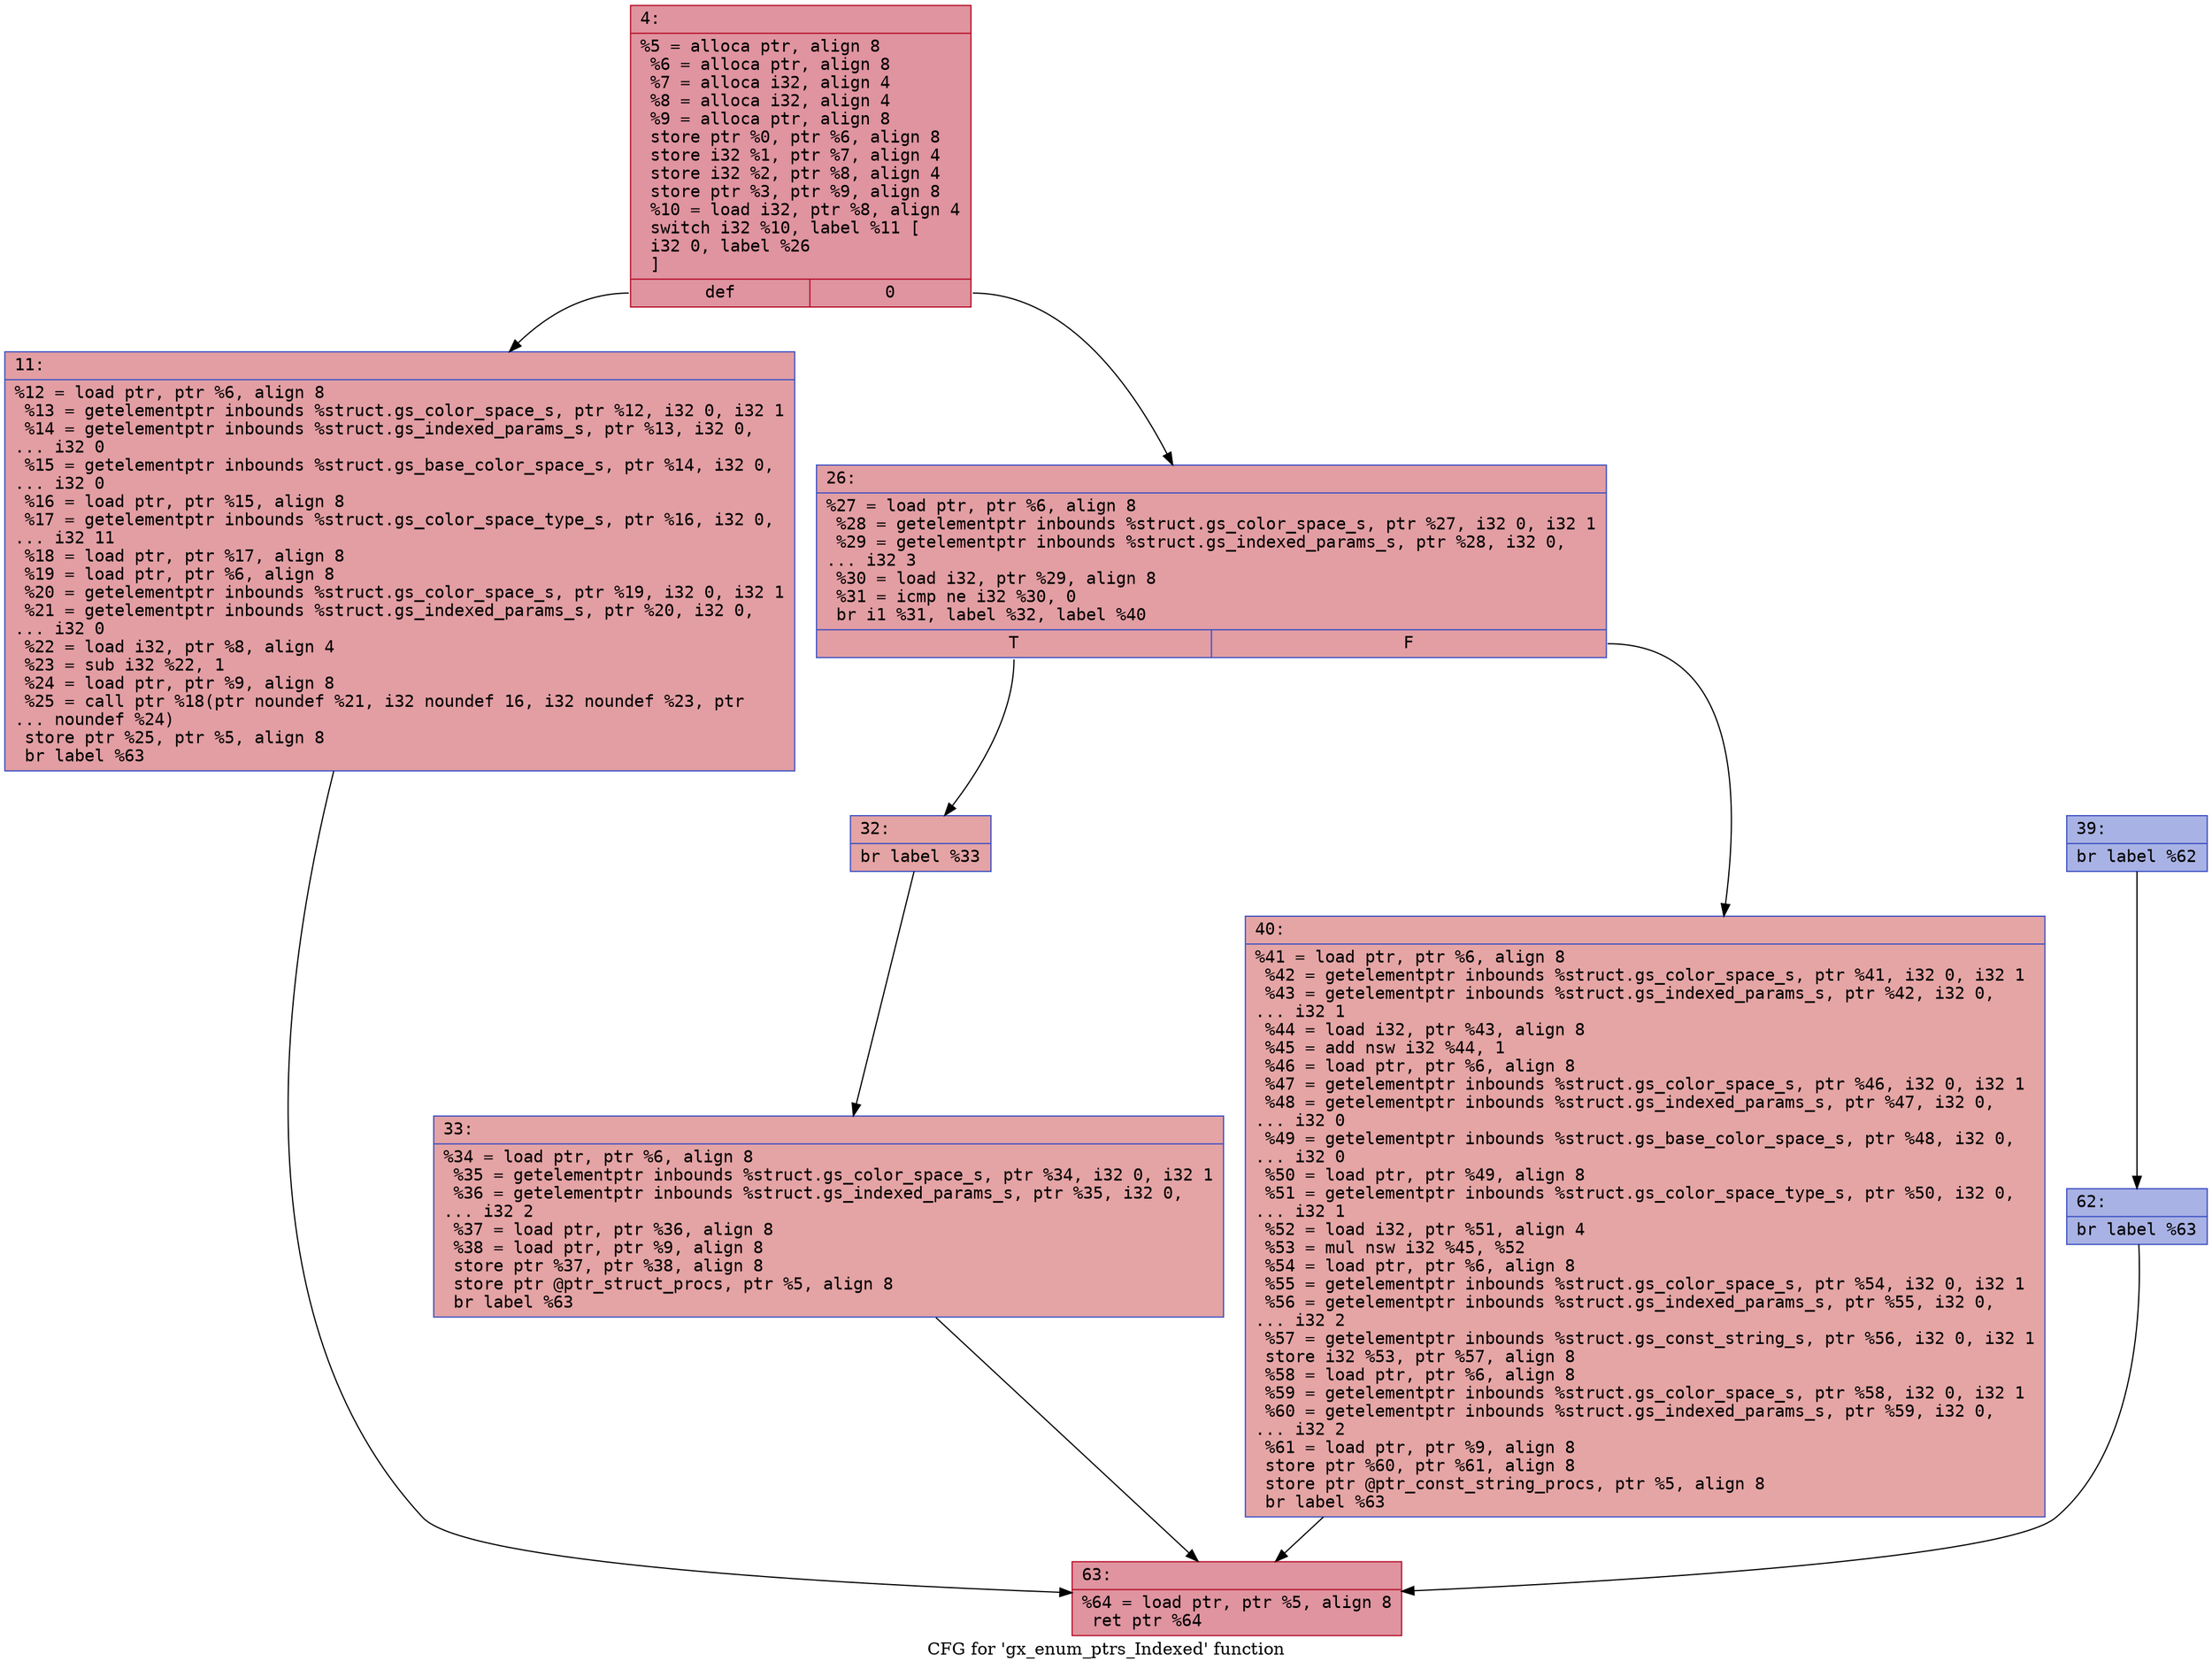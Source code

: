digraph "CFG for 'gx_enum_ptrs_Indexed' function" {
	label="CFG for 'gx_enum_ptrs_Indexed' function";

	Node0x600003885f90 [shape=record,color="#b70d28ff", style=filled, fillcolor="#b70d2870" fontname="Courier",label="{4:\l|  %5 = alloca ptr, align 8\l  %6 = alloca ptr, align 8\l  %7 = alloca i32, align 4\l  %8 = alloca i32, align 4\l  %9 = alloca ptr, align 8\l  store ptr %0, ptr %6, align 8\l  store i32 %1, ptr %7, align 4\l  store i32 %2, ptr %8, align 4\l  store ptr %3, ptr %9, align 8\l  %10 = load i32, ptr %8, align 4\l  switch i32 %10, label %11 [\l    i32 0, label %26\l  ]\l|{<s0>def|<s1>0}}"];
	Node0x600003885f90:s0 -> Node0x600003885fe0[tooltip="4 -> 11\nProbability 50.00%" ];
	Node0x600003885f90:s1 -> Node0x600003886030[tooltip="4 -> 26\nProbability 50.00%" ];
	Node0x600003885fe0 [shape=record,color="#3d50c3ff", style=filled, fillcolor="#be242e70" fontname="Courier",label="{11:\l|  %12 = load ptr, ptr %6, align 8\l  %13 = getelementptr inbounds %struct.gs_color_space_s, ptr %12, i32 0, i32 1\l  %14 = getelementptr inbounds %struct.gs_indexed_params_s, ptr %13, i32 0,\l... i32 0\l  %15 = getelementptr inbounds %struct.gs_base_color_space_s, ptr %14, i32 0,\l... i32 0\l  %16 = load ptr, ptr %15, align 8\l  %17 = getelementptr inbounds %struct.gs_color_space_type_s, ptr %16, i32 0,\l... i32 11\l  %18 = load ptr, ptr %17, align 8\l  %19 = load ptr, ptr %6, align 8\l  %20 = getelementptr inbounds %struct.gs_color_space_s, ptr %19, i32 0, i32 1\l  %21 = getelementptr inbounds %struct.gs_indexed_params_s, ptr %20, i32 0,\l... i32 0\l  %22 = load i32, ptr %8, align 4\l  %23 = sub i32 %22, 1\l  %24 = load ptr, ptr %9, align 8\l  %25 = call ptr %18(ptr noundef %21, i32 noundef 16, i32 noundef %23, ptr\l... noundef %24)\l  store ptr %25, ptr %5, align 8\l  br label %63\l}"];
	Node0x600003885fe0 -> Node0x600003886210[tooltip="11 -> 63\nProbability 100.00%" ];
	Node0x600003886030 [shape=record,color="#3d50c3ff", style=filled, fillcolor="#be242e70" fontname="Courier",label="{26:\l|  %27 = load ptr, ptr %6, align 8\l  %28 = getelementptr inbounds %struct.gs_color_space_s, ptr %27, i32 0, i32 1\l  %29 = getelementptr inbounds %struct.gs_indexed_params_s, ptr %28, i32 0,\l... i32 3\l  %30 = load i32, ptr %29, align 8\l  %31 = icmp ne i32 %30, 0\l  br i1 %31, label %32, label %40\l|{<s0>T|<s1>F}}"];
	Node0x600003886030:s0 -> Node0x600003886080[tooltip="26 -> 32\nProbability 62.50%" ];
	Node0x600003886030:s1 -> Node0x600003886170[tooltip="26 -> 40\nProbability 37.50%" ];
	Node0x600003886080 [shape=record,color="#3d50c3ff", style=filled, fillcolor="#c32e3170" fontname="Courier",label="{32:\l|  br label %33\l}"];
	Node0x600003886080 -> Node0x6000038860d0[tooltip="32 -> 33\nProbability 100.00%" ];
	Node0x6000038860d0 [shape=record,color="#3d50c3ff", style=filled, fillcolor="#c32e3170" fontname="Courier",label="{33:\l|  %34 = load ptr, ptr %6, align 8\l  %35 = getelementptr inbounds %struct.gs_color_space_s, ptr %34, i32 0, i32 1\l  %36 = getelementptr inbounds %struct.gs_indexed_params_s, ptr %35, i32 0,\l... i32 2\l  %37 = load ptr, ptr %36, align 8\l  %38 = load ptr, ptr %9, align 8\l  store ptr %37, ptr %38, align 8\l  store ptr @ptr_struct_procs, ptr %5, align 8\l  br label %63\l}"];
	Node0x6000038860d0 -> Node0x600003886210[tooltip="33 -> 63\nProbability 100.00%" ];
	Node0x600003886120 [shape=record,color="#3d50c3ff", style=filled, fillcolor="#3d50c370" fontname="Courier",label="{39:\l|  br label %62\l}"];
	Node0x600003886120 -> Node0x6000038861c0[tooltip="39 -> 62\nProbability 100.00%" ];
	Node0x600003886170 [shape=record,color="#3d50c3ff", style=filled, fillcolor="#c5333470" fontname="Courier",label="{40:\l|  %41 = load ptr, ptr %6, align 8\l  %42 = getelementptr inbounds %struct.gs_color_space_s, ptr %41, i32 0, i32 1\l  %43 = getelementptr inbounds %struct.gs_indexed_params_s, ptr %42, i32 0,\l... i32 1\l  %44 = load i32, ptr %43, align 8\l  %45 = add nsw i32 %44, 1\l  %46 = load ptr, ptr %6, align 8\l  %47 = getelementptr inbounds %struct.gs_color_space_s, ptr %46, i32 0, i32 1\l  %48 = getelementptr inbounds %struct.gs_indexed_params_s, ptr %47, i32 0,\l... i32 0\l  %49 = getelementptr inbounds %struct.gs_base_color_space_s, ptr %48, i32 0,\l... i32 0\l  %50 = load ptr, ptr %49, align 8\l  %51 = getelementptr inbounds %struct.gs_color_space_type_s, ptr %50, i32 0,\l... i32 1\l  %52 = load i32, ptr %51, align 4\l  %53 = mul nsw i32 %45, %52\l  %54 = load ptr, ptr %6, align 8\l  %55 = getelementptr inbounds %struct.gs_color_space_s, ptr %54, i32 0, i32 1\l  %56 = getelementptr inbounds %struct.gs_indexed_params_s, ptr %55, i32 0,\l... i32 2\l  %57 = getelementptr inbounds %struct.gs_const_string_s, ptr %56, i32 0, i32 1\l  store i32 %53, ptr %57, align 8\l  %58 = load ptr, ptr %6, align 8\l  %59 = getelementptr inbounds %struct.gs_color_space_s, ptr %58, i32 0, i32 1\l  %60 = getelementptr inbounds %struct.gs_indexed_params_s, ptr %59, i32 0,\l... i32 2\l  %61 = load ptr, ptr %9, align 8\l  store ptr %60, ptr %61, align 8\l  store ptr @ptr_const_string_procs, ptr %5, align 8\l  br label %63\l}"];
	Node0x600003886170 -> Node0x600003886210[tooltip="40 -> 63\nProbability 100.00%" ];
	Node0x6000038861c0 [shape=record,color="#3d50c3ff", style=filled, fillcolor="#3d50c370" fontname="Courier",label="{62:\l|  br label %63\l}"];
	Node0x6000038861c0 -> Node0x600003886210[tooltip="62 -> 63\nProbability 100.00%" ];
	Node0x600003886210 [shape=record,color="#b70d28ff", style=filled, fillcolor="#b70d2870" fontname="Courier",label="{63:\l|  %64 = load ptr, ptr %5, align 8\l  ret ptr %64\l}"];
}

